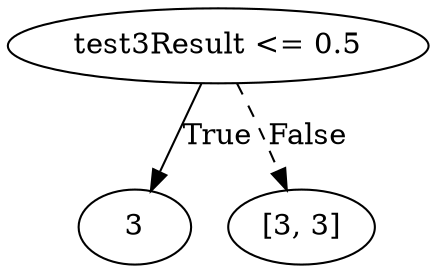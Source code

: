 digraph {
0 [label="test3Result <= 0.5"];
1 [label="3"];
0 -> 1 [label="True"];
2 [label="[3, 3]"];
0 -> 2 [style="dashed", label="False"];

}